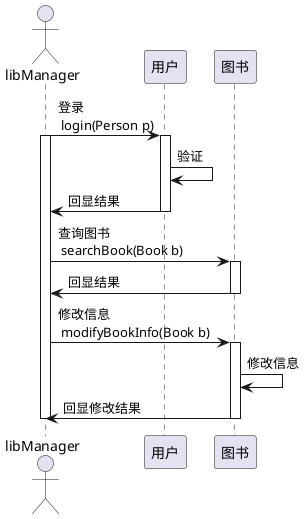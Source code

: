 @startuml
Actor libManager
participant 用户 as Person
participant 图书 as Book
libManager -> Person :登录\n login(Person p)
activate libManager
activate Person
Person -> Person :验证
Person ->libManager :回显结果
deactivate Person
libManager -> Book :查询图书\n searchBook(Book b)
activate Book
Book -> libManager :回显结果
deactivate Book
libManager -> Book :修改信息\n modifyBookInfo(Book b)
activate Book
Book -> Book :修改信息
Book -> libManager :回显修改结果
deactivate Book
deactivate libManager
@enduml